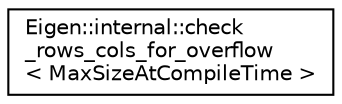 digraph "Graphical Class Hierarchy"
{
  edge [fontname="Helvetica",fontsize="10",labelfontname="Helvetica",labelfontsize="10"];
  node [fontname="Helvetica",fontsize="10",shape=record];
  rankdir="LR";
  Node1 [label="Eigen::internal::check\l_rows_cols_for_overflow\l\< MaxSizeAtCompileTime \>",height=0.2,width=0.4,color="black", fillcolor="white", style="filled",URL="$struct_eigen_1_1internal_1_1check__rows__cols__for__overflow.html"];
}
